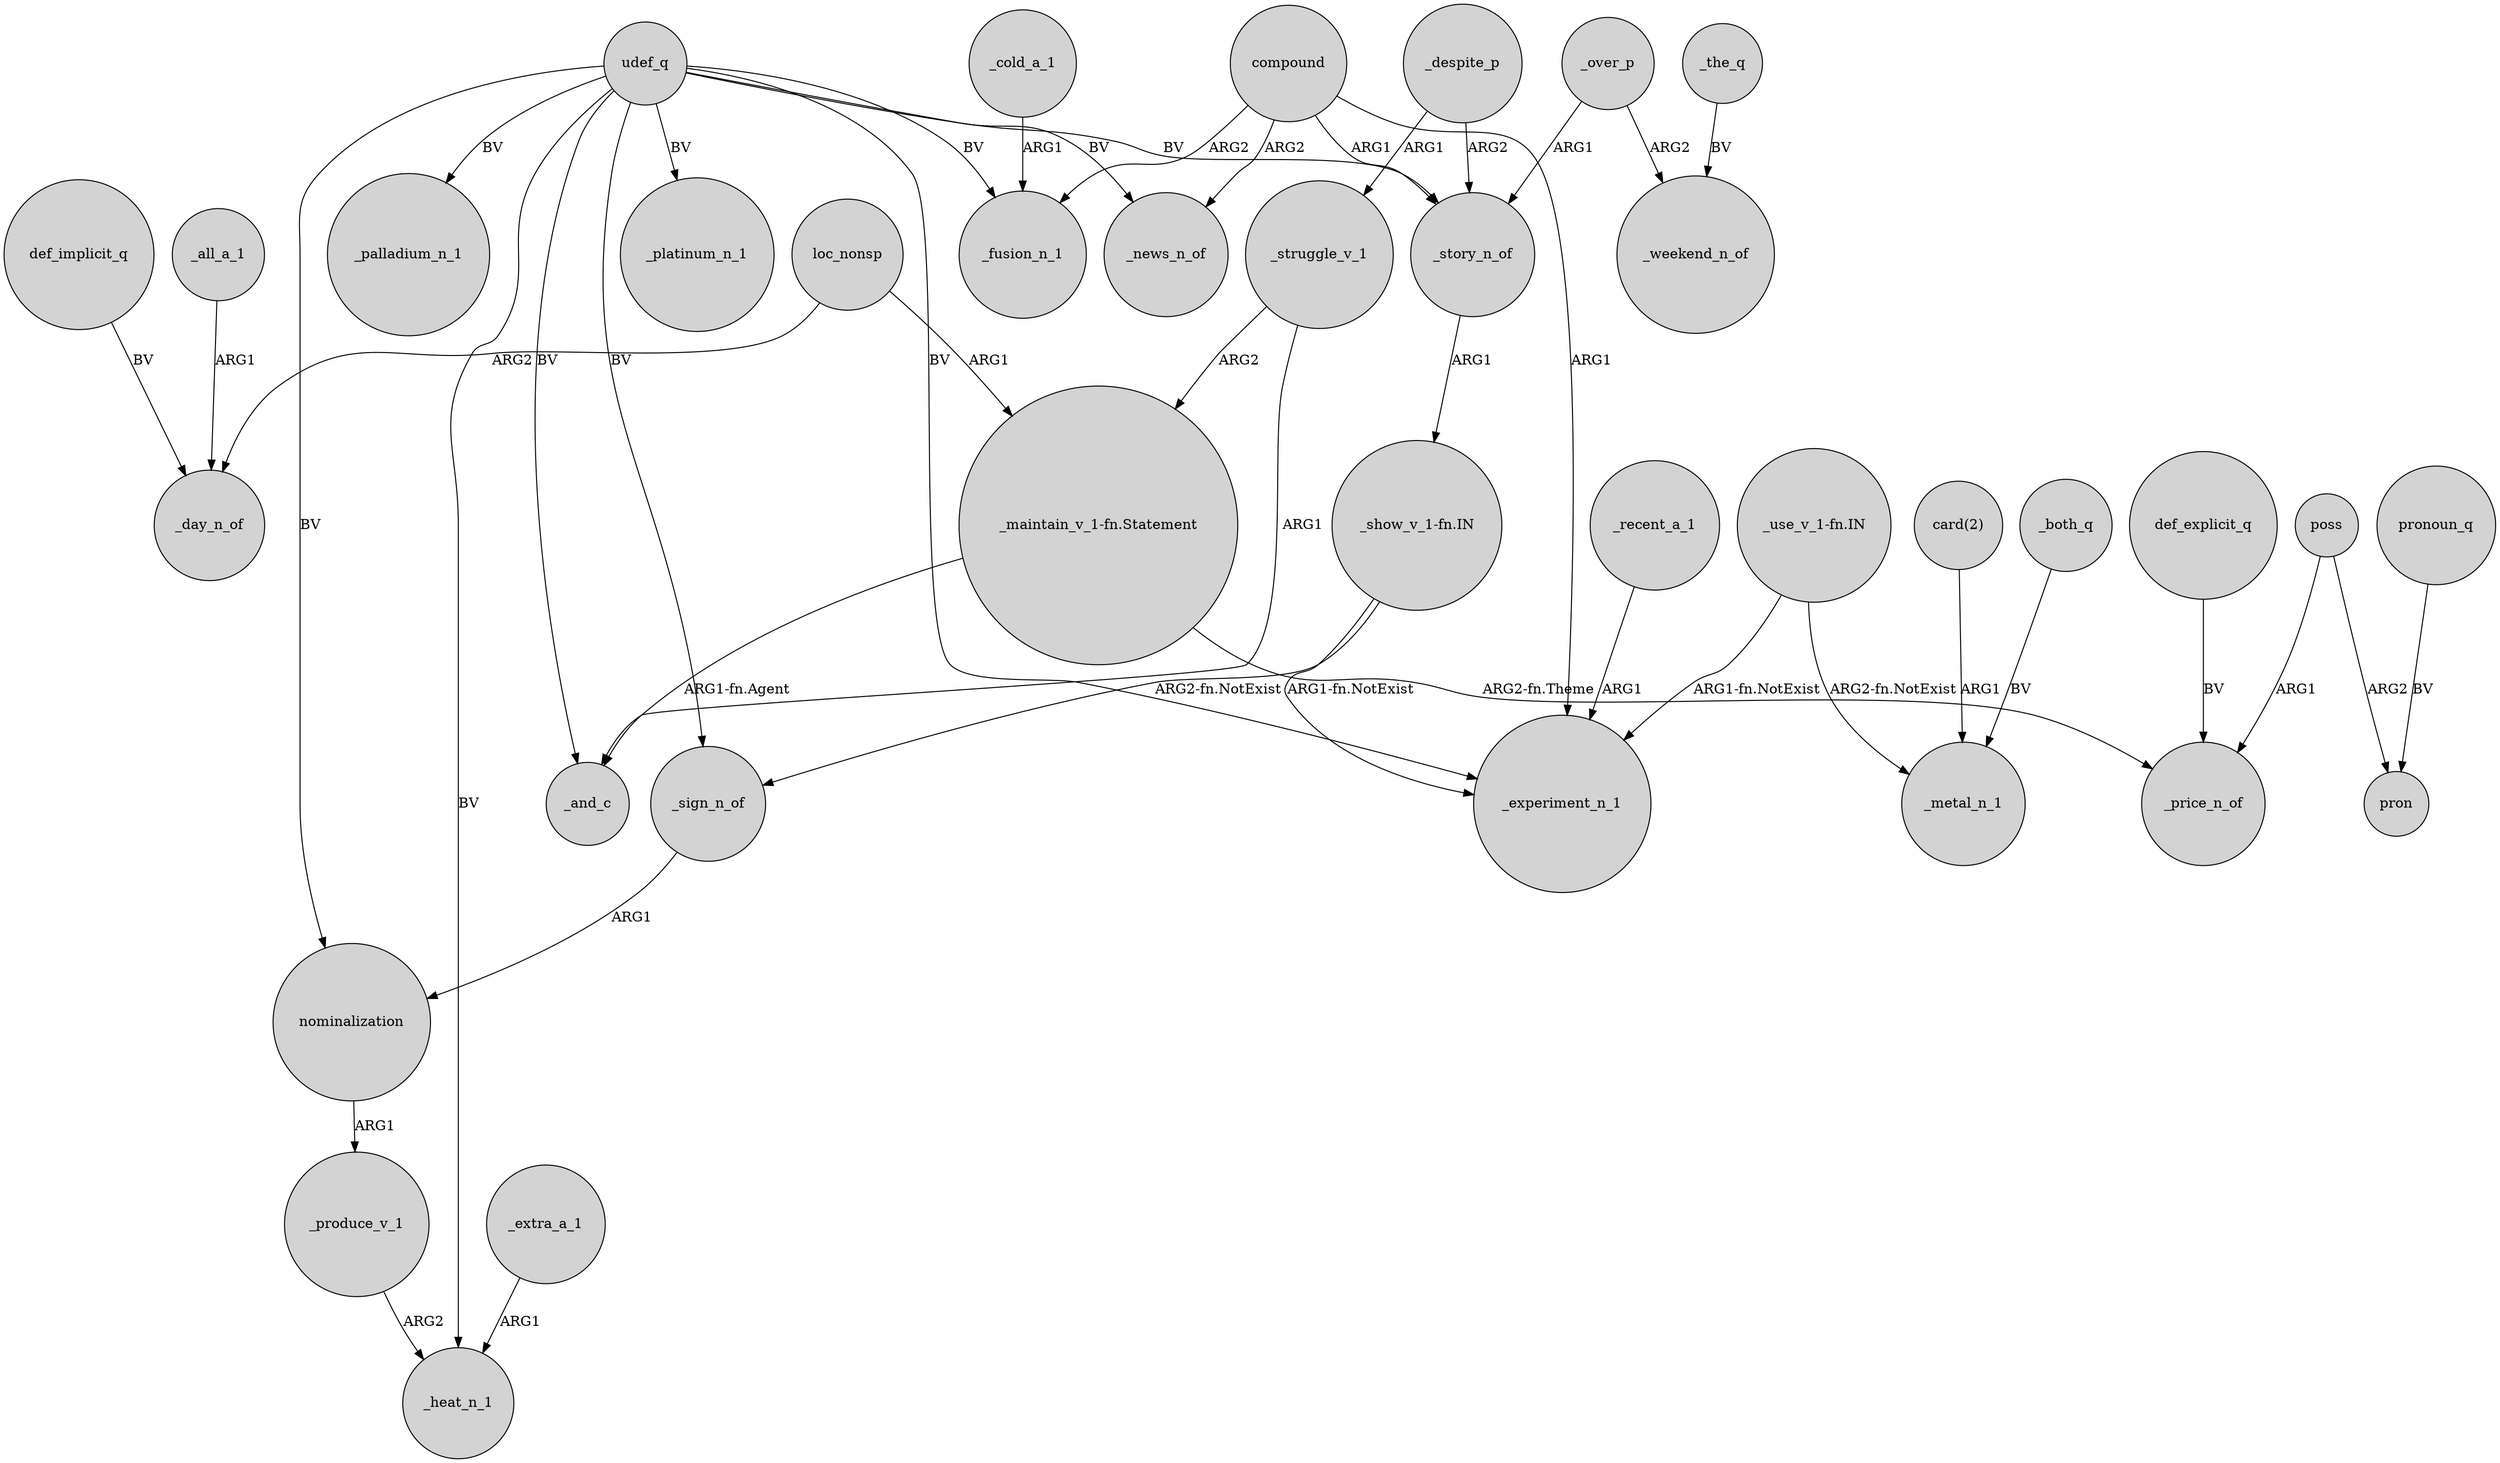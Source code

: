 digraph {
	node [shape=circle style=filled]
	def_implicit_q -> _day_n_of [label=BV]
	compound -> _story_n_of [label=ARG1]
	udef_q -> _fusion_n_1 [label=BV]
	_struggle_v_1 -> _and_c [label=ARG1]
	poss -> _price_n_of [label=ARG1]
	_story_n_of -> "_show_v_1-fn.IN" [label=ARG1]
	poss -> pron [label=ARG2]
	"_show_v_1-fn.IN" -> _experiment_n_1 [label="ARG1-fn.NotExist"]
	_all_a_1 -> _day_n_of [label=ARG1]
	udef_q -> _story_n_of [label=BV]
	udef_q -> _palladium_n_1 [label=BV]
	_sign_n_of -> nominalization [label=ARG1]
	_produce_v_1 -> _heat_n_1 [label=ARG2]
	_struggle_v_1 -> "_maintain_v_1-fn.Statement" [label=ARG2]
	udef_q -> _heat_n_1 [label=BV]
	_over_p -> _story_n_of [label=ARG1]
	def_explicit_q -> _price_n_of [label=BV]
	"_show_v_1-fn.IN" -> _sign_n_of [label="ARG2-fn.NotExist"]
	pronoun_q -> pron [label=BV]
	compound -> _experiment_n_1 [label=ARG1]
	udef_q -> _sign_n_of [label=BV]
	_recent_a_1 -> _experiment_n_1 [label=ARG1]
	"_maintain_v_1-fn.Statement" -> _price_n_of [label="ARG2-fn.Theme"]
	loc_nonsp -> "_maintain_v_1-fn.Statement" [label=ARG1]
	_despite_p -> _story_n_of [label=ARG2]
	compound -> _news_n_of [label=ARG2]
	compound -> _fusion_n_1 [label=ARG2]
	_cold_a_1 -> _fusion_n_1 [label=ARG1]
	udef_q -> _platinum_n_1 [label=BV]
	"_maintain_v_1-fn.Statement" -> _and_c [label="ARG1-fn.Agent"]
	_the_q -> _weekend_n_of [label=BV]
	udef_q -> _experiment_n_1 [label=BV]
	"card(2)" -> _metal_n_1 [label=ARG1]
	udef_q -> nominalization [label=BV]
	_despite_p -> _struggle_v_1 [label=ARG1]
	_both_q -> _metal_n_1 [label=BV]
	loc_nonsp -> _day_n_of [label=ARG2]
	udef_q -> _news_n_of [label=BV]
	_over_p -> _weekend_n_of [label=ARG2]
	_extra_a_1 -> _heat_n_1 [label=ARG1]
	nominalization -> _produce_v_1 [label=ARG1]
	udef_q -> _and_c [label=BV]
	"_use_v_1-fn.IN" -> _experiment_n_1 [label="ARG1-fn.NotExist"]
	"_use_v_1-fn.IN" -> _metal_n_1 [label="ARG2-fn.NotExist"]
}
